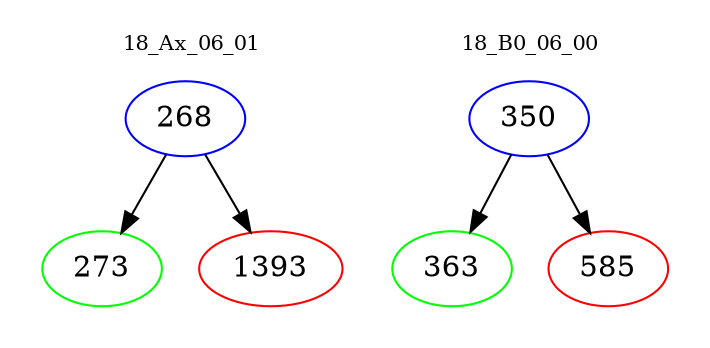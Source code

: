 digraph{
subgraph cluster_0 {
color = white
label = "18_Ax_06_01";
fontsize=10;
T0_268 [label="268", color="blue"]
T0_268 -> T0_273 [color="black"]
T0_273 [label="273", color="green"]
T0_268 -> T0_1393 [color="black"]
T0_1393 [label="1393", color="red"]
}
subgraph cluster_1 {
color = white
label = "18_B0_06_00";
fontsize=10;
T1_350 [label="350", color="blue"]
T1_350 -> T1_363 [color="black"]
T1_363 [label="363", color="green"]
T1_350 -> T1_585 [color="black"]
T1_585 [label="585", color="red"]
}
}
